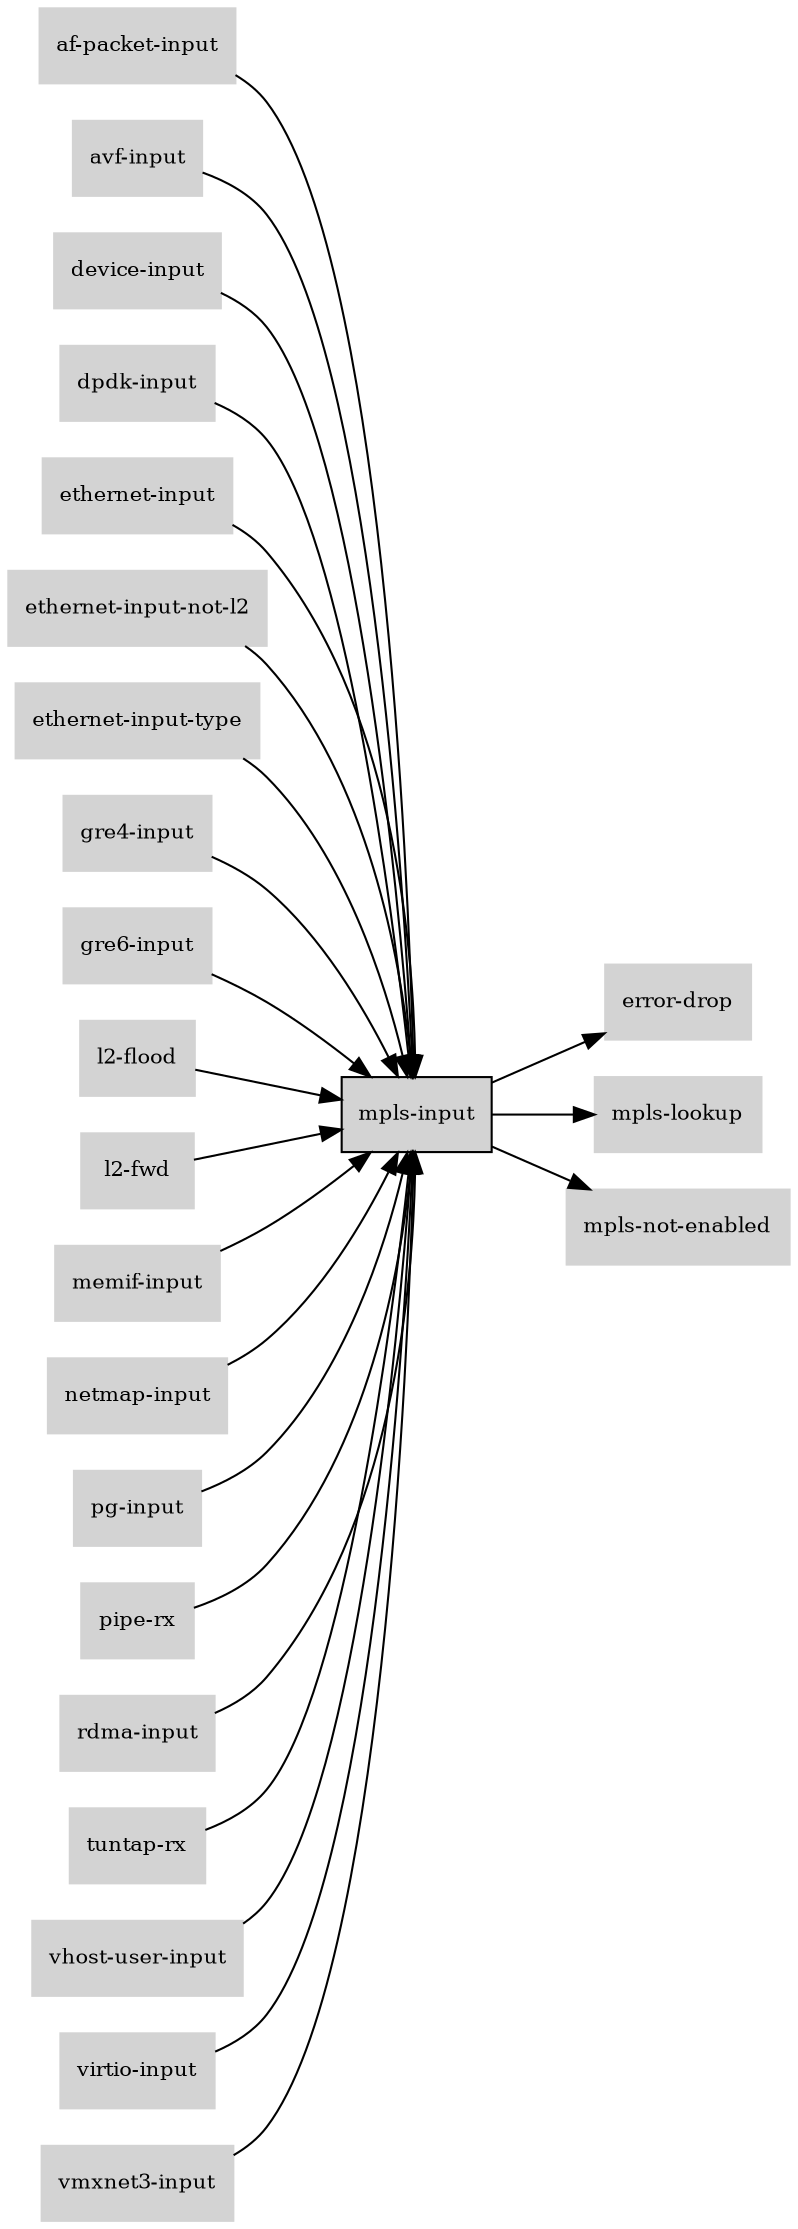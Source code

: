 digraph "mpls_input_subgraph" {
  rankdir=LR;
  node [shape=box, style=filled, fontsize=10, color=lightgray, fontcolor=black, fillcolor=lightgray];
  "mpls-input" [color=black, fontcolor=black, fillcolor=lightgray];
  edge [fontsize=8];
  "af-packet-input" -> "mpls-input";
  "avf-input" -> "mpls-input";
  "device-input" -> "mpls-input";
  "dpdk-input" -> "mpls-input";
  "ethernet-input" -> "mpls-input";
  "ethernet-input-not-l2" -> "mpls-input";
  "ethernet-input-type" -> "mpls-input";
  "gre4-input" -> "mpls-input";
  "gre6-input" -> "mpls-input";
  "l2-flood" -> "mpls-input";
  "l2-fwd" -> "mpls-input";
  "memif-input" -> "mpls-input";
  "mpls-input" -> "error-drop";
  "mpls-input" -> "mpls-lookup";
  "mpls-input" -> "mpls-not-enabled";
  "netmap-input" -> "mpls-input";
  "pg-input" -> "mpls-input";
  "pipe-rx" -> "mpls-input";
  "rdma-input" -> "mpls-input";
  "tuntap-rx" -> "mpls-input";
  "vhost-user-input" -> "mpls-input";
  "virtio-input" -> "mpls-input";
  "vmxnet3-input" -> "mpls-input";
}

